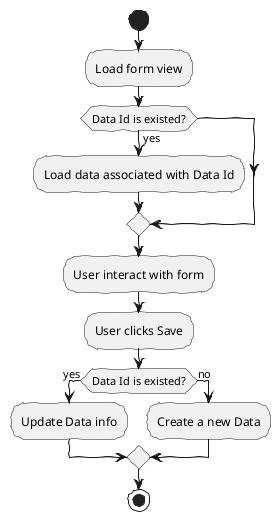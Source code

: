 @startuml BasicFlow

skinparam Handwritten true

start

:Load form view;

if (Data Id is existed?) then (yes)
    :Load data associated with Data Id;
endif

:User interact with form;

:User clicks Save;

if (Data Id is existed?) then (yes)
    :Update Data info;
else (no)
    :Create a new Data;
endif

stop

@enduml